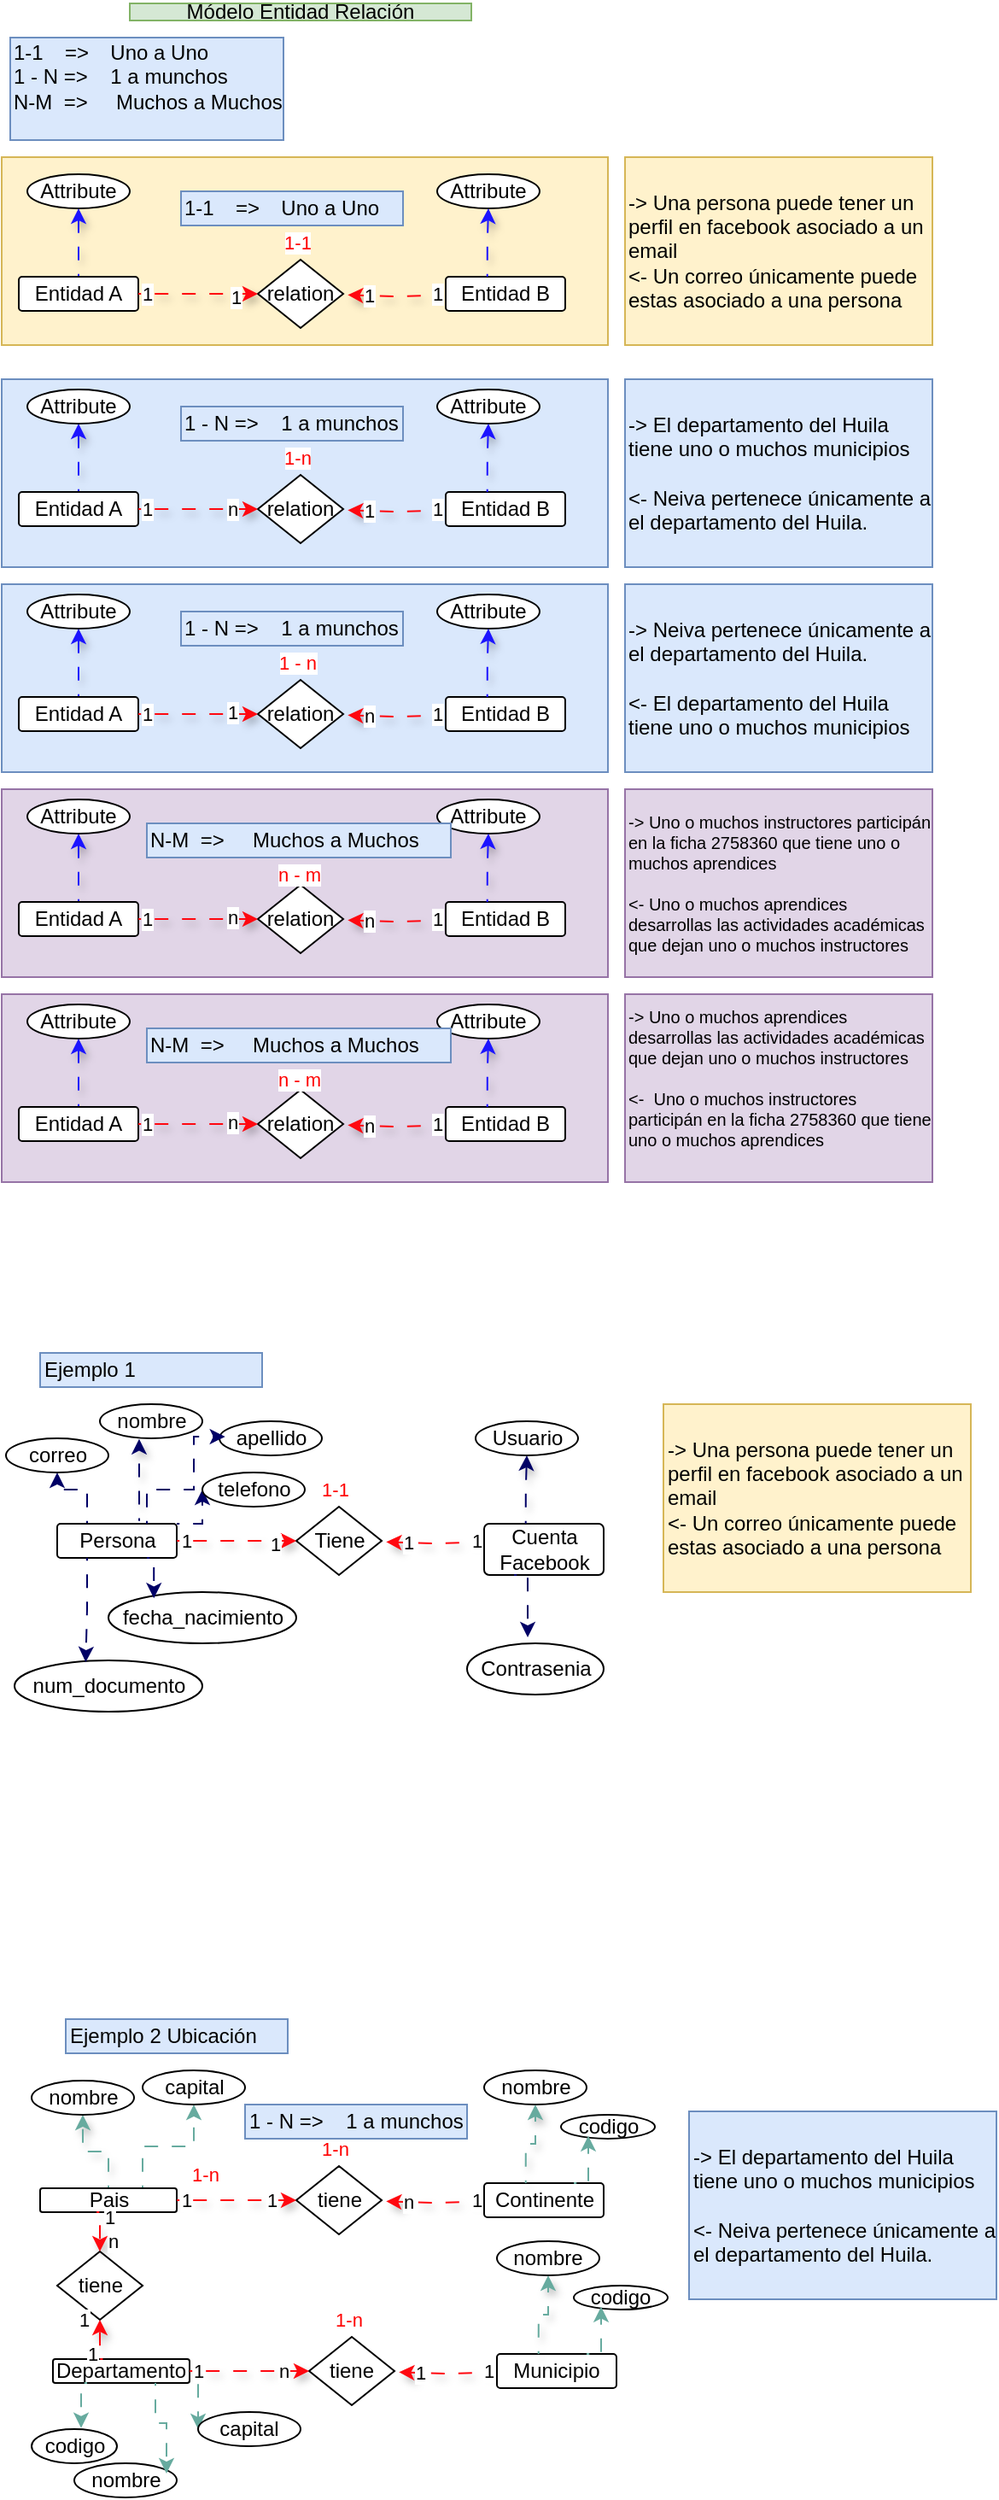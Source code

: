 <mxfile version="24.2.3" type="github">
  <diagram name="Página-1" id="54W2DPEnE201FIPC43RC">
    <mxGraphModel dx="2963" dy="1054" grid="1" gridSize="10" guides="1" tooltips="1" connect="1" arrows="1" fold="1" page="1" pageScale="1" pageWidth="827" pageHeight="1169" math="0" shadow="0">
      <root>
        <mxCell id="0" />
        <mxCell id="1" parent="0" />
        <mxCell id="DIrPs4wRb5AN5dEdOPLr-43" value="" style="rounded=0;whiteSpace=wrap;html=1;fillColor=#dae8fc;strokeColor=#6c8ebf;" vertex="1" parent="1">
          <mxGeometry x="15" y="230" width="355" height="110" as="geometry" />
        </mxCell>
        <mxCell id="DIrPs4wRb5AN5dEdOPLr-41" value="" style="rounded=0;whiteSpace=wrap;html=1;fillColor=#fff2cc;strokeColor=#d6b656;" vertex="1" parent="1">
          <mxGeometry x="15" y="100" width="355" height="110" as="geometry" />
        </mxCell>
        <mxCell id="DIrPs4wRb5AN5dEdOPLr-1" value="Módelo Entidad Relación" style="text;html=1;align=center;verticalAlign=middle;whiteSpace=wrap;rounded=0;fillColor=#d5e8d4;strokeColor=#82b366;" vertex="1" parent="1">
          <mxGeometry x="90" y="10" width="200" height="10" as="geometry" />
        </mxCell>
        <mxCell id="DIrPs4wRb5AN5dEdOPLr-7" style="edgeStyle=orthogonalEdgeStyle;rounded=0;orthogonalLoop=1;jettySize=auto;html=1;entryX=0.5;entryY=1;entryDx=0;entryDy=0;flowAnimation=1;shadow=1;strokeColor=#1C14FF;" edge="1" parent="1" source="DIrPs4wRb5AN5dEdOPLr-2" target="DIrPs4wRb5AN5dEdOPLr-3">
          <mxGeometry relative="1" as="geometry" />
        </mxCell>
        <mxCell id="DIrPs4wRb5AN5dEdOPLr-2" value="Entidad A" style="rounded=1;arcSize=10;whiteSpace=wrap;html=1;align=center;" vertex="1" parent="1">
          <mxGeometry x="25" y="170" width="70" height="20" as="geometry" />
        </mxCell>
        <mxCell id="DIrPs4wRb5AN5dEdOPLr-3" value="Attribute" style="ellipse;whiteSpace=wrap;html=1;align=center;" vertex="1" parent="1">
          <mxGeometry x="30" y="110" width="60" height="20" as="geometry" />
        </mxCell>
        <mxCell id="DIrPs4wRb5AN5dEdOPLr-4" value="relation" style="rhombus;whiteSpace=wrap;html=1;" vertex="1" parent="1">
          <mxGeometry x="165" y="160" width="50" height="40" as="geometry" />
        </mxCell>
        <mxCell id="DIrPs4wRb5AN5dEdOPLr-5" value="Entidad B" style="rounded=1;arcSize=10;whiteSpace=wrap;html=1;align=center;" vertex="1" parent="1">
          <mxGeometry x="275" y="170" width="70" height="20" as="geometry" />
        </mxCell>
        <mxCell id="DIrPs4wRb5AN5dEdOPLr-6" value="Attribute" style="ellipse;whiteSpace=wrap;html=1;align=center;" vertex="1" parent="1">
          <mxGeometry x="270" y="110" width="60" height="20" as="geometry" />
        </mxCell>
        <mxCell id="DIrPs4wRb5AN5dEdOPLr-9" style="edgeStyle=orthogonalEdgeStyle;rounded=0;orthogonalLoop=1;jettySize=auto;html=1;flowAnimation=1;shadow=1;strokeColor=#FF0810;exitX=1;exitY=0.5;exitDx=0;exitDy=0;entryX=0;entryY=0.5;entryDx=0;entryDy=0;" edge="1" parent="1" source="DIrPs4wRb5AN5dEdOPLr-2" target="DIrPs4wRb5AN5dEdOPLr-4">
          <mxGeometry relative="1" as="geometry">
            <mxPoint x="155" y="169.5" as="sourcePoint" />
            <mxPoint x="160" y="180" as="targetPoint" />
          </mxGeometry>
        </mxCell>
        <mxCell id="DIrPs4wRb5AN5dEdOPLr-10" value="1-1" style="edgeLabel;html=1;align=center;verticalAlign=middle;resizable=0;points=[];fontColor=#FF0000;" vertex="1" connectable="0" parent="DIrPs4wRb5AN5dEdOPLr-9">
          <mxGeometry x="-0.128" y="-1" relative="1" as="geometry">
            <mxPoint x="62" y="-31" as="offset" />
          </mxGeometry>
        </mxCell>
        <mxCell id="DIrPs4wRb5AN5dEdOPLr-11" value="1" style="edgeLabel;html=1;align=center;verticalAlign=middle;resizable=0;points=[];" vertex="1" connectable="0" parent="1">
          <mxGeometry x="100.003" y="180" as="geometry" />
        </mxCell>
        <mxCell id="DIrPs4wRb5AN5dEdOPLr-12" value="1" style="edgeLabel;html=1;align=center;verticalAlign=middle;resizable=0;points=[];" vertex="1" connectable="0" parent="1">
          <mxGeometry x="150.003" y="180" as="geometry">
            <mxPoint x="2" y="2" as="offset" />
          </mxGeometry>
        </mxCell>
        <mxCell id="DIrPs4wRb5AN5dEdOPLr-13" value="&lt;div&gt;1-1&lt;span style=&quot;white-space: pre;&quot;&gt;&#x9;&lt;/span&gt;&amp;nbsp;=&amp;gt;&lt;span style=&quot;white-space: pre;&quot;&gt;&#x9;&lt;/span&gt; Uno a Uno&lt;br&gt;&lt;/div&gt;1 - N =&amp;gt;&lt;span style=&quot;white-space: pre;&quot;&gt;&#x9;&lt;/span&gt; 1 a munchos&lt;div&gt;N-M&amp;nbsp; =&amp;gt;&amp;nbsp; &amp;nbsp; &amp;nbsp;Muchos a Muchos&lt;br&gt;&lt;div&gt;&lt;br&gt;&lt;/div&gt;&lt;/div&gt;" style="rounded=0;whiteSpace=wrap;html=1;align=left;fillColor=#dae8fc;strokeColor=#6c8ebf;" vertex="1" parent="1">
          <mxGeometry x="20" y="30" width="160" height="60" as="geometry" />
        </mxCell>
        <mxCell id="DIrPs4wRb5AN5dEdOPLr-19" style="edgeStyle=orthogonalEdgeStyle;rounded=0;orthogonalLoop=1;jettySize=auto;html=1;entryX=0.953;entryY=0.517;entryDx=0;entryDy=0;flowAnimation=1;shadow=1;strokeColor=#FF0810;entryPerimeter=0;" edge="1" parent="1">
          <mxGeometry relative="1" as="geometry">
            <mxPoint x="270" y="181" as="sourcePoint" />
            <mxPoint x="217.65" y="180.68" as="targetPoint" />
          </mxGeometry>
        </mxCell>
        <mxCell id="DIrPs4wRb5AN5dEdOPLr-20" value="1" style="edgeLabel;html=1;align=center;verticalAlign=middle;resizable=0;points=[];" vertex="1" connectable="0" parent="DIrPs4wRb5AN5dEdOPLr-19">
          <mxGeometry x="-0.128" y="-1" relative="1" as="geometry">
            <mxPoint x="-17" as="offset" />
          </mxGeometry>
        </mxCell>
        <mxCell id="DIrPs4wRb5AN5dEdOPLr-21" value="1" style="edgeLabel;html=1;align=center;verticalAlign=middle;resizable=0;points=[];" vertex="1" connectable="0" parent="1">
          <mxGeometry x="270.005" y="179.999" as="geometry" />
        </mxCell>
        <mxCell id="DIrPs4wRb5AN5dEdOPLr-23" style="edgeStyle=orthogonalEdgeStyle;rounded=0;orthogonalLoop=1;jettySize=auto;html=1;entryX=0.5;entryY=1;entryDx=0;entryDy=0;flowAnimation=1;shadow=1;strokeColor=#1C14FF;exitX=0.348;exitY=0;exitDx=0;exitDy=0;exitPerimeter=0;" edge="1" parent="1" source="DIrPs4wRb5AN5dEdOPLr-5" target="DIrPs4wRb5AN5dEdOPLr-6">
          <mxGeometry relative="1" as="geometry">
            <mxPoint x="299.75" y="180" as="sourcePoint" />
            <mxPoint x="299.75" y="140" as="targetPoint" />
          </mxGeometry>
        </mxCell>
        <mxCell id="DIrPs4wRb5AN5dEdOPLr-24" value="&lt;div&gt;1-1&lt;span style=&quot;white-space: pre;&quot;&gt;&#x9;&lt;/span&gt;&amp;nbsp;=&amp;gt;&lt;span style=&quot;white-space: pre;&quot;&gt;&#x9;&lt;/span&gt; Uno a Uno&lt;/div&gt;" style="rounded=0;whiteSpace=wrap;html=1;align=left;fillColor=#dae8fc;strokeColor=#6c8ebf;" vertex="1" parent="1">
          <mxGeometry x="120" y="120" width="130" height="20" as="geometry" />
        </mxCell>
        <mxCell id="DIrPs4wRb5AN5dEdOPLr-25" style="edgeStyle=orthogonalEdgeStyle;rounded=0;orthogonalLoop=1;jettySize=auto;html=1;entryX=0.5;entryY=1;entryDx=0;entryDy=0;flowAnimation=1;shadow=1;strokeColor=#1C14FF;" edge="1" parent="1" source="DIrPs4wRb5AN5dEdOPLr-26" target="DIrPs4wRb5AN5dEdOPLr-27">
          <mxGeometry relative="1" as="geometry" />
        </mxCell>
        <mxCell id="DIrPs4wRb5AN5dEdOPLr-26" value="Entidad A" style="rounded=1;arcSize=10;whiteSpace=wrap;html=1;align=center;" vertex="1" parent="1">
          <mxGeometry x="25" y="296" width="70" height="20" as="geometry" />
        </mxCell>
        <mxCell id="DIrPs4wRb5AN5dEdOPLr-27" value="Attribute" style="ellipse;whiteSpace=wrap;html=1;align=center;" vertex="1" parent="1">
          <mxGeometry x="30" y="236" width="60" height="20" as="geometry" />
        </mxCell>
        <mxCell id="DIrPs4wRb5AN5dEdOPLr-28" value="relation" style="rhombus;whiteSpace=wrap;html=1;" vertex="1" parent="1">
          <mxGeometry x="165" y="286" width="50" height="40" as="geometry" />
        </mxCell>
        <mxCell id="DIrPs4wRb5AN5dEdOPLr-29" value="Entidad B" style="rounded=1;arcSize=10;whiteSpace=wrap;html=1;align=center;" vertex="1" parent="1">
          <mxGeometry x="275" y="296" width="70" height="20" as="geometry" />
        </mxCell>
        <mxCell id="DIrPs4wRb5AN5dEdOPLr-30" value="Attribute" style="ellipse;whiteSpace=wrap;html=1;align=center;" vertex="1" parent="1">
          <mxGeometry x="270" y="236" width="60" height="20" as="geometry" />
        </mxCell>
        <mxCell id="DIrPs4wRb5AN5dEdOPLr-31" style="edgeStyle=orthogonalEdgeStyle;rounded=0;orthogonalLoop=1;jettySize=auto;html=1;flowAnimation=1;shadow=1;strokeColor=#FF0810;exitX=1;exitY=0.5;exitDx=0;exitDy=0;entryX=0;entryY=0.5;entryDx=0;entryDy=0;" edge="1" parent="1" source="DIrPs4wRb5AN5dEdOPLr-26" target="DIrPs4wRb5AN5dEdOPLr-28">
          <mxGeometry relative="1" as="geometry">
            <mxPoint x="155" y="295.5" as="sourcePoint" />
            <mxPoint x="160" y="306" as="targetPoint" />
          </mxGeometry>
        </mxCell>
        <mxCell id="DIrPs4wRb5AN5dEdOPLr-32" value="1-n" style="edgeLabel;html=1;align=center;verticalAlign=middle;resizable=0;points=[];fontColor=#FF0000;" vertex="1" connectable="0" parent="DIrPs4wRb5AN5dEdOPLr-31">
          <mxGeometry x="-0.128" y="-1" relative="1" as="geometry">
            <mxPoint x="62" y="-31" as="offset" />
          </mxGeometry>
        </mxCell>
        <mxCell id="DIrPs4wRb5AN5dEdOPLr-33" value="1" style="edgeLabel;html=1;align=center;verticalAlign=middle;resizable=0;points=[];" vertex="1" connectable="0" parent="1">
          <mxGeometry x="100.003" y="306" as="geometry" />
        </mxCell>
        <mxCell id="DIrPs4wRb5AN5dEdOPLr-34" value="n" style="edgeLabel;html=1;align=center;verticalAlign=middle;resizable=0;points=[];" vertex="1" connectable="0" parent="1">
          <mxGeometry x="150.003" y="306" as="geometry" />
        </mxCell>
        <mxCell id="DIrPs4wRb5AN5dEdOPLr-35" style="edgeStyle=orthogonalEdgeStyle;rounded=0;orthogonalLoop=1;jettySize=auto;html=1;entryX=0.953;entryY=0.517;entryDx=0;entryDy=0;flowAnimation=1;shadow=1;strokeColor=#FF0810;entryPerimeter=0;" edge="1" parent="1">
          <mxGeometry relative="1" as="geometry">
            <mxPoint x="270" y="307" as="sourcePoint" />
            <mxPoint x="217.65" y="306.68" as="targetPoint" />
          </mxGeometry>
        </mxCell>
        <mxCell id="DIrPs4wRb5AN5dEdOPLr-36" value="1" style="edgeLabel;html=1;align=center;verticalAlign=middle;resizable=0;points=[];" vertex="1" connectable="0" parent="DIrPs4wRb5AN5dEdOPLr-35">
          <mxGeometry x="-0.128" y="-1" relative="1" as="geometry">
            <mxPoint x="-17" as="offset" />
          </mxGeometry>
        </mxCell>
        <mxCell id="DIrPs4wRb5AN5dEdOPLr-37" value="1" style="edgeLabel;html=1;align=center;verticalAlign=middle;resizable=0;points=[];" vertex="1" connectable="0" parent="1">
          <mxGeometry x="270.005" y="305.999" as="geometry" />
        </mxCell>
        <mxCell id="DIrPs4wRb5AN5dEdOPLr-38" style="edgeStyle=orthogonalEdgeStyle;rounded=0;orthogonalLoop=1;jettySize=auto;html=1;entryX=0.5;entryY=1;entryDx=0;entryDy=0;flowAnimation=1;shadow=1;strokeColor=#1C14FF;exitX=0.348;exitY=0;exitDx=0;exitDy=0;exitPerimeter=0;" edge="1" parent="1" source="DIrPs4wRb5AN5dEdOPLr-29" target="DIrPs4wRb5AN5dEdOPLr-30">
          <mxGeometry relative="1" as="geometry">
            <mxPoint x="299.75" y="306" as="sourcePoint" />
            <mxPoint x="299.75" y="266" as="targetPoint" />
          </mxGeometry>
        </mxCell>
        <mxCell id="DIrPs4wRb5AN5dEdOPLr-39" value="1 - N =&amp;gt;&lt;span style=&quot;white-space: pre;&quot;&gt;&#x9;&lt;/span&gt;&amp;nbsp;1 a munchos" style="rounded=0;whiteSpace=wrap;html=1;align=left;fillColor=#dae8fc;strokeColor=#6c8ebf;" vertex="1" parent="1">
          <mxGeometry x="120" y="246" width="130" height="20" as="geometry" />
        </mxCell>
        <mxCell id="DIrPs4wRb5AN5dEdOPLr-42" value="-&amp;gt; Una persona puede tener un perfil en facebook asociado a un email&lt;div&gt;&amp;lt;- Un correo únicamente puede estas asociado a una persona&lt;/div&gt;" style="rounded=0;whiteSpace=wrap;html=1;align=left;fillColor=#fff2cc;strokeColor=#d6b656;" vertex="1" parent="1">
          <mxGeometry x="380" y="100" width="180" height="110" as="geometry" />
        </mxCell>
        <mxCell id="DIrPs4wRb5AN5dEdOPLr-44" value="-&amp;gt; El departamento del Huila tiene uno o muchos municipios&lt;div&gt;&lt;br&gt;&lt;div&gt;&amp;lt;- Neiva pertenece únicamente a el departamento del Huila.&lt;/div&gt;&lt;/div&gt;" style="rounded=0;whiteSpace=wrap;html=1;align=left;fillColor=#dae8fc;strokeColor=#6c8ebf;" vertex="1" parent="1">
          <mxGeometry x="380" y="230" width="180" height="110" as="geometry" />
        </mxCell>
        <mxCell id="DIrPs4wRb5AN5dEdOPLr-45" value="" style="rounded=0;whiteSpace=wrap;html=1;fillColor=#dae8fc;strokeColor=#6c8ebf;" vertex="1" parent="1">
          <mxGeometry x="15" y="350" width="355" height="110" as="geometry" />
        </mxCell>
        <mxCell id="DIrPs4wRb5AN5dEdOPLr-46" style="edgeStyle=orthogonalEdgeStyle;rounded=0;orthogonalLoop=1;jettySize=auto;html=1;entryX=0.5;entryY=1;entryDx=0;entryDy=0;flowAnimation=1;shadow=1;strokeColor=#1C14FF;" edge="1" parent="1" source="DIrPs4wRb5AN5dEdOPLr-47" target="DIrPs4wRb5AN5dEdOPLr-48">
          <mxGeometry relative="1" as="geometry" />
        </mxCell>
        <mxCell id="DIrPs4wRb5AN5dEdOPLr-47" value="Entidad A" style="rounded=1;arcSize=10;whiteSpace=wrap;html=1;align=center;" vertex="1" parent="1">
          <mxGeometry x="25" y="416" width="70" height="20" as="geometry" />
        </mxCell>
        <mxCell id="DIrPs4wRb5AN5dEdOPLr-48" value="Attribute" style="ellipse;whiteSpace=wrap;html=1;align=center;" vertex="1" parent="1">
          <mxGeometry x="30" y="356" width="60" height="20" as="geometry" />
        </mxCell>
        <mxCell id="DIrPs4wRb5AN5dEdOPLr-49" value="relation" style="rhombus;whiteSpace=wrap;html=1;" vertex="1" parent="1">
          <mxGeometry x="165" y="406" width="50" height="40" as="geometry" />
        </mxCell>
        <mxCell id="DIrPs4wRb5AN5dEdOPLr-50" value="Entidad B" style="rounded=1;arcSize=10;whiteSpace=wrap;html=1;align=center;" vertex="1" parent="1">
          <mxGeometry x="275" y="416" width="70" height="20" as="geometry" />
        </mxCell>
        <mxCell id="DIrPs4wRb5AN5dEdOPLr-51" value="Attribute" style="ellipse;whiteSpace=wrap;html=1;align=center;" vertex="1" parent="1">
          <mxGeometry x="270" y="356" width="60" height="20" as="geometry" />
        </mxCell>
        <mxCell id="DIrPs4wRb5AN5dEdOPLr-52" style="edgeStyle=orthogonalEdgeStyle;rounded=0;orthogonalLoop=1;jettySize=auto;html=1;flowAnimation=1;shadow=1;strokeColor=#FF0810;exitX=1;exitY=0.5;exitDx=0;exitDy=0;entryX=0;entryY=0.5;entryDx=0;entryDy=0;" edge="1" parent="1" source="DIrPs4wRb5AN5dEdOPLr-47" target="DIrPs4wRb5AN5dEdOPLr-49">
          <mxGeometry relative="1" as="geometry">
            <mxPoint x="155" y="415.5" as="sourcePoint" />
            <mxPoint x="160" y="426" as="targetPoint" />
          </mxGeometry>
        </mxCell>
        <mxCell id="DIrPs4wRb5AN5dEdOPLr-53" value="1 - n" style="edgeLabel;html=1;align=center;verticalAlign=middle;resizable=0;points=[];fontColor=#FF0000;" vertex="1" connectable="0" parent="DIrPs4wRb5AN5dEdOPLr-52">
          <mxGeometry x="-0.128" y="-1" relative="1" as="geometry">
            <mxPoint x="62" y="-31" as="offset" />
          </mxGeometry>
        </mxCell>
        <mxCell id="DIrPs4wRb5AN5dEdOPLr-54" value="1" style="edgeLabel;html=1;align=center;verticalAlign=middle;resizable=0;points=[];" vertex="1" connectable="0" parent="1">
          <mxGeometry x="100.003" y="426" as="geometry" />
        </mxCell>
        <mxCell id="DIrPs4wRb5AN5dEdOPLr-55" value="1" style="edgeLabel;html=1;align=center;verticalAlign=middle;resizable=0;points=[];" vertex="1" connectable="0" parent="1">
          <mxGeometry x="150.003" y="426" as="geometry">
            <mxPoint y="-1" as="offset" />
          </mxGeometry>
        </mxCell>
        <mxCell id="DIrPs4wRb5AN5dEdOPLr-56" style="edgeStyle=orthogonalEdgeStyle;rounded=0;orthogonalLoop=1;jettySize=auto;html=1;entryX=0.953;entryY=0.517;entryDx=0;entryDy=0;flowAnimation=1;shadow=1;strokeColor=#FF0810;entryPerimeter=0;" edge="1" parent="1">
          <mxGeometry relative="1" as="geometry">
            <mxPoint x="270" y="427" as="sourcePoint" />
            <mxPoint x="217.65" y="426.68" as="targetPoint" />
          </mxGeometry>
        </mxCell>
        <mxCell id="DIrPs4wRb5AN5dEdOPLr-57" value="n" style="edgeLabel;html=1;align=center;verticalAlign=middle;resizable=0;points=[];" vertex="1" connectable="0" parent="DIrPs4wRb5AN5dEdOPLr-56">
          <mxGeometry x="-0.128" y="-1" relative="1" as="geometry">
            <mxPoint x="-17" as="offset" />
          </mxGeometry>
        </mxCell>
        <mxCell id="DIrPs4wRb5AN5dEdOPLr-58" value="1" style="edgeLabel;html=1;align=center;verticalAlign=middle;resizable=0;points=[];" vertex="1" connectable="0" parent="1">
          <mxGeometry x="270.005" y="425.999" as="geometry" />
        </mxCell>
        <mxCell id="DIrPs4wRb5AN5dEdOPLr-59" style="edgeStyle=orthogonalEdgeStyle;rounded=0;orthogonalLoop=1;jettySize=auto;html=1;entryX=0.5;entryY=1;entryDx=0;entryDy=0;flowAnimation=1;shadow=1;strokeColor=#1C14FF;exitX=0.348;exitY=0;exitDx=0;exitDy=0;exitPerimeter=0;" edge="1" parent="1" source="DIrPs4wRb5AN5dEdOPLr-50" target="DIrPs4wRb5AN5dEdOPLr-51">
          <mxGeometry relative="1" as="geometry">
            <mxPoint x="299.75" y="426" as="sourcePoint" />
            <mxPoint x="299.75" y="386" as="targetPoint" />
          </mxGeometry>
        </mxCell>
        <mxCell id="DIrPs4wRb5AN5dEdOPLr-60" value="1 - N =&amp;gt;&lt;span style=&quot;white-space: pre;&quot;&gt;&#x9;&lt;/span&gt;&amp;nbsp;1 a munchos" style="rounded=0;whiteSpace=wrap;html=1;align=left;fillColor=#dae8fc;strokeColor=#6c8ebf;" vertex="1" parent="1">
          <mxGeometry x="120" y="366" width="130" height="20" as="geometry" />
        </mxCell>
        <mxCell id="DIrPs4wRb5AN5dEdOPLr-61" value="-&amp;gt; Neiva pertenece únicamente a el departamento del Huila.&lt;div&gt;&lt;br&gt;&lt;div&gt;&amp;lt;-&amp;nbsp;&lt;span style=&quot;background-color: initial;&quot;&gt;El departamento del Huila tiene uno o muchos municipios&lt;/span&gt;&lt;/div&gt;&lt;/div&gt;" style="rounded=0;whiteSpace=wrap;html=1;align=left;fillColor=#dae8fc;strokeColor=#6c8ebf;" vertex="1" parent="1">
          <mxGeometry x="380" y="350" width="180" height="110" as="geometry" />
        </mxCell>
        <mxCell id="DIrPs4wRb5AN5dEdOPLr-78" value="" style="rounded=0;whiteSpace=wrap;html=1;fillColor=#e1d5e7;strokeColor=#9673a6;" vertex="1" parent="1">
          <mxGeometry x="15" y="470" width="355" height="110" as="geometry" />
        </mxCell>
        <mxCell id="DIrPs4wRb5AN5dEdOPLr-79" style="edgeStyle=orthogonalEdgeStyle;rounded=0;orthogonalLoop=1;jettySize=auto;html=1;entryX=0.5;entryY=1;entryDx=0;entryDy=0;flowAnimation=1;shadow=1;strokeColor=#1C14FF;" edge="1" parent="1" source="DIrPs4wRb5AN5dEdOPLr-80" target="DIrPs4wRb5AN5dEdOPLr-81">
          <mxGeometry relative="1" as="geometry" />
        </mxCell>
        <mxCell id="DIrPs4wRb5AN5dEdOPLr-80" value="Entidad A" style="rounded=1;arcSize=10;whiteSpace=wrap;html=1;align=center;" vertex="1" parent="1">
          <mxGeometry x="25" y="536" width="70" height="20" as="geometry" />
        </mxCell>
        <mxCell id="DIrPs4wRb5AN5dEdOPLr-81" value="Attribute" style="ellipse;whiteSpace=wrap;html=1;align=center;" vertex="1" parent="1">
          <mxGeometry x="30" y="476" width="60" height="20" as="geometry" />
        </mxCell>
        <mxCell id="DIrPs4wRb5AN5dEdOPLr-82" value="relation" style="rhombus;whiteSpace=wrap;html=1;" vertex="1" parent="1">
          <mxGeometry x="165" y="526" width="50" height="40" as="geometry" />
        </mxCell>
        <mxCell id="DIrPs4wRb5AN5dEdOPLr-83" value="Entidad B" style="rounded=1;arcSize=10;whiteSpace=wrap;html=1;align=center;" vertex="1" parent="1">
          <mxGeometry x="275" y="536" width="70" height="20" as="geometry" />
        </mxCell>
        <mxCell id="DIrPs4wRb5AN5dEdOPLr-84" value="Attribute" style="ellipse;whiteSpace=wrap;html=1;align=center;" vertex="1" parent="1">
          <mxGeometry x="270" y="476" width="60" height="20" as="geometry" />
        </mxCell>
        <mxCell id="DIrPs4wRb5AN5dEdOPLr-85" style="edgeStyle=orthogonalEdgeStyle;rounded=0;orthogonalLoop=1;jettySize=auto;html=1;flowAnimation=1;shadow=1;strokeColor=#FF0810;exitX=1;exitY=0.5;exitDx=0;exitDy=0;entryX=0;entryY=0.5;entryDx=0;entryDy=0;" edge="1" parent="1" source="DIrPs4wRb5AN5dEdOPLr-80" target="DIrPs4wRb5AN5dEdOPLr-82">
          <mxGeometry relative="1" as="geometry">
            <mxPoint x="155" y="535.5" as="sourcePoint" />
            <mxPoint x="160" y="546" as="targetPoint" />
          </mxGeometry>
        </mxCell>
        <mxCell id="DIrPs4wRb5AN5dEdOPLr-86" value="n - m" style="edgeLabel;html=1;align=center;verticalAlign=middle;resizable=0;points=[];fontColor=#FF0000;" vertex="1" connectable="0" parent="DIrPs4wRb5AN5dEdOPLr-85">
          <mxGeometry x="-0.128" y="-1" relative="1" as="geometry">
            <mxPoint x="63" y="-27" as="offset" />
          </mxGeometry>
        </mxCell>
        <mxCell id="DIrPs4wRb5AN5dEdOPLr-87" value="1" style="edgeLabel;html=1;align=center;verticalAlign=middle;resizable=0;points=[];" vertex="1" connectable="0" parent="1">
          <mxGeometry x="100.003" y="546" as="geometry" />
        </mxCell>
        <mxCell id="DIrPs4wRb5AN5dEdOPLr-88" value="n" style="edgeLabel;html=1;align=center;verticalAlign=middle;resizable=0;points=[];" vertex="1" connectable="0" parent="1">
          <mxGeometry x="150.003" y="546" as="geometry">
            <mxPoint y="-1" as="offset" />
          </mxGeometry>
        </mxCell>
        <mxCell id="DIrPs4wRb5AN5dEdOPLr-89" style="edgeStyle=orthogonalEdgeStyle;rounded=0;orthogonalLoop=1;jettySize=auto;html=1;entryX=0.953;entryY=0.517;entryDx=0;entryDy=0;flowAnimation=1;shadow=1;strokeColor=#FF0810;entryPerimeter=0;" edge="1" parent="1">
          <mxGeometry relative="1" as="geometry">
            <mxPoint x="270" y="547" as="sourcePoint" />
            <mxPoint x="217.65" y="546.68" as="targetPoint" />
          </mxGeometry>
        </mxCell>
        <mxCell id="DIrPs4wRb5AN5dEdOPLr-90" value="n" style="edgeLabel;html=1;align=center;verticalAlign=middle;resizable=0;points=[];" vertex="1" connectable="0" parent="DIrPs4wRb5AN5dEdOPLr-89">
          <mxGeometry x="-0.128" y="-1" relative="1" as="geometry">
            <mxPoint x="-17" as="offset" />
          </mxGeometry>
        </mxCell>
        <mxCell id="DIrPs4wRb5AN5dEdOPLr-91" value="1" style="edgeLabel;html=1;align=center;verticalAlign=middle;resizable=0;points=[];" vertex="1" connectable="0" parent="1">
          <mxGeometry x="270.005" y="545.999" as="geometry" />
        </mxCell>
        <mxCell id="DIrPs4wRb5AN5dEdOPLr-92" style="edgeStyle=orthogonalEdgeStyle;rounded=0;orthogonalLoop=1;jettySize=auto;html=1;entryX=0.5;entryY=1;entryDx=0;entryDy=0;flowAnimation=1;shadow=1;strokeColor=#1C14FF;exitX=0.348;exitY=0;exitDx=0;exitDy=0;exitPerimeter=0;" edge="1" parent="1" source="DIrPs4wRb5AN5dEdOPLr-83" target="DIrPs4wRb5AN5dEdOPLr-84">
          <mxGeometry relative="1" as="geometry">
            <mxPoint x="299.75" y="546" as="sourcePoint" />
            <mxPoint x="299.75" y="506" as="targetPoint" />
          </mxGeometry>
        </mxCell>
        <mxCell id="DIrPs4wRb5AN5dEdOPLr-93" value="N-M&amp;nbsp; =&amp;gt;&amp;nbsp; &amp;nbsp; &amp;nbsp;Muchos a Muchos" style="rounded=0;whiteSpace=wrap;html=1;align=left;fillColor=#dae8fc;strokeColor=#6c8ebf;" vertex="1" parent="1">
          <mxGeometry x="100" y="490" width="178" height="20" as="geometry" />
        </mxCell>
        <mxCell id="DIrPs4wRb5AN5dEdOPLr-94" value="-&amp;gt; Uno o muchos instructores participán en la ficha&amp;nbsp;2758360 que tiene uno o muchos aprendices&lt;div style=&quot;font-size: 10px;&quot;&gt;&lt;br style=&quot;font-size: 10px;&quot;&gt;&lt;div style=&quot;font-size: 10px;&quot;&gt;&amp;lt;- Uno o muchos aprendices desarrollas las actividades académicas que dejan uno o muchos instructores&lt;/div&gt;&lt;/div&gt;" style="rounded=0;whiteSpace=wrap;html=1;align=left;fillColor=#e1d5e7;strokeColor=#9673a6;strokeWidth=1;fontSize=10;" vertex="1" parent="1">
          <mxGeometry x="380" y="470" width="180" height="110" as="geometry" />
        </mxCell>
        <mxCell id="DIrPs4wRb5AN5dEdOPLr-95" value="" style="rounded=0;whiteSpace=wrap;html=1;fillColor=#e1d5e7;strokeColor=#9673a6;" vertex="1" parent="1">
          <mxGeometry x="15" y="590" width="355" height="110" as="geometry" />
        </mxCell>
        <mxCell id="DIrPs4wRb5AN5dEdOPLr-96" style="edgeStyle=orthogonalEdgeStyle;rounded=0;orthogonalLoop=1;jettySize=auto;html=1;entryX=0.5;entryY=1;entryDx=0;entryDy=0;flowAnimation=1;shadow=1;strokeColor=#1C14FF;" edge="1" parent="1" source="DIrPs4wRb5AN5dEdOPLr-97" target="DIrPs4wRb5AN5dEdOPLr-98">
          <mxGeometry relative="1" as="geometry" />
        </mxCell>
        <mxCell id="DIrPs4wRb5AN5dEdOPLr-97" value="Entidad A" style="rounded=1;arcSize=10;whiteSpace=wrap;html=1;align=center;" vertex="1" parent="1">
          <mxGeometry x="25" y="656" width="70" height="20" as="geometry" />
        </mxCell>
        <mxCell id="DIrPs4wRb5AN5dEdOPLr-98" value="Attribute" style="ellipse;whiteSpace=wrap;html=1;align=center;" vertex="1" parent="1">
          <mxGeometry x="30" y="596" width="60" height="20" as="geometry" />
        </mxCell>
        <mxCell id="DIrPs4wRb5AN5dEdOPLr-99" value="relation" style="rhombus;whiteSpace=wrap;html=1;" vertex="1" parent="1">
          <mxGeometry x="165" y="646" width="50" height="40" as="geometry" />
        </mxCell>
        <mxCell id="DIrPs4wRb5AN5dEdOPLr-100" value="Entidad B" style="rounded=1;arcSize=10;whiteSpace=wrap;html=1;align=center;" vertex="1" parent="1">
          <mxGeometry x="275" y="656" width="70" height="20" as="geometry" />
        </mxCell>
        <mxCell id="DIrPs4wRb5AN5dEdOPLr-101" value="Attribute" style="ellipse;whiteSpace=wrap;html=1;align=center;" vertex="1" parent="1">
          <mxGeometry x="270" y="596" width="60" height="20" as="geometry" />
        </mxCell>
        <mxCell id="DIrPs4wRb5AN5dEdOPLr-102" style="edgeStyle=orthogonalEdgeStyle;rounded=0;orthogonalLoop=1;jettySize=auto;html=1;flowAnimation=1;shadow=1;strokeColor=#FF0810;exitX=1;exitY=0.5;exitDx=0;exitDy=0;entryX=0;entryY=0.5;entryDx=0;entryDy=0;" edge="1" parent="1" source="DIrPs4wRb5AN5dEdOPLr-97" target="DIrPs4wRb5AN5dEdOPLr-99">
          <mxGeometry relative="1" as="geometry">
            <mxPoint x="155" y="655.5" as="sourcePoint" />
            <mxPoint x="160" y="666" as="targetPoint" />
          </mxGeometry>
        </mxCell>
        <mxCell id="DIrPs4wRb5AN5dEdOPLr-103" value="n - m" style="edgeLabel;html=1;align=center;verticalAlign=middle;resizable=0;points=[];fontColor=#FF0000;" vertex="1" connectable="0" parent="DIrPs4wRb5AN5dEdOPLr-102">
          <mxGeometry x="-0.128" y="-1" relative="1" as="geometry">
            <mxPoint x="63" y="-27" as="offset" />
          </mxGeometry>
        </mxCell>
        <mxCell id="DIrPs4wRb5AN5dEdOPLr-104" value="1" style="edgeLabel;html=1;align=center;verticalAlign=middle;resizable=0;points=[];" vertex="1" connectable="0" parent="1">
          <mxGeometry x="100.003" y="666" as="geometry" />
        </mxCell>
        <mxCell id="DIrPs4wRb5AN5dEdOPLr-105" value="n" style="edgeLabel;html=1;align=center;verticalAlign=middle;resizable=0;points=[];" vertex="1" connectable="0" parent="1">
          <mxGeometry x="150.003" y="666" as="geometry">
            <mxPoint y="-1" as="offset" />
          </mxGeometry>
        </mxCell>
        <mxCell id="DIrPs4wRb5AN5dEdOPLr-106" style="edgeStyle=orthogonalEdgeStyle;rounded=0;orthogonalLoop=1;jettySize=auto;html=1;entryX=0.953;entryY=0.517;entryDx=0;entryDy=0;flowAnimation=1;shadow=1;strokeColor=#FF0810;entryPerimeter=0;" edge="1" parent="1">
          <mxGeometry relative="1" as="geometry">
            <mxPoint x="270" y="667" as="sourcePoint" />
            <mxPoint x="217.65" y="666.68" as="targetPoint" />
          </mxGeometry>
        </mxCell>
        <mxCell id="DIrPs4wRb5AN5dEdOPLr-107" value="n" style="edgeLabel;html=1;align=center;verticalAlign=middle;resizable=0;points=[];" vertex="1" connectable="0" parent="DIrPs4wRb5AN5dEdOPLr-106">
          <mxGeometry x="-0.128" y="-1" relative="1" as="geometry">
            <mxPoint x="-17" as="offset" />
          </mxGeometry>
        </mxCell>
        <mxCell id="DIrPs4wRb5AN5dEdOPLr-108" value="1" style="edgeLabel;html=1;align=center;verticalAlign=middle;resizable=0;points=[];" vertex="1" connectable="0" parent="1">
          <mxGeometry x="270.005" y="665.999" as="geometry" />
        </mxCell>
        <mxCell id="DIrPs4wRb5AN5dEdOPLr-109" style="edgeStyle=orthogonalEdgeStyle;rounded=0;orthogonalLoop=1;jettySize=auto;html=1;entryX=0.5;entryY=1;entryDx=0;entryDy=0;flowAnimation=1;shadow=1;strokeColor=#1C14FF;exitX=0.348;exitY=0;exitDx=0;exitDy=0;exitPerimeter=0;" edge="1" parent="1" source="DIrPs4wRb5AN5dEdOPLr-100" target="DIrPs4wRb5AN5dEdOPLr-101">
          <mxGeometry relative="1" as="geometry">
            <mxPoint x="299.75" y="666" as="sourcePoint" />
            <mxPoint x="299.75" y="626" as="targetPoint" />
          </mxGeometry>
        </mxCell>
        <mxCell id="DIrPs4wRb5AN5dEdOPLr-110" value="N-M&amp;nbsp; =&amp;gt;&amp;nbsp; &amp;nbsp; &amp;nbsp;Muchos a Muchos" style="rounded=0;whiteSpace=wrap;html=1;align=left;fillColor=#dae8fc;strokeColor=#6c8ebf;" vertex="1" parent="1">
          <mxGeometry x="100" y="610" width="178" height="20" as="geometry" />
        </mxCell>
        <mxCell id="DIrPs4wRb5AN5dEdOPLr-111" value="-&amp;gt; Uno o muchos aprendices desarrollas las actividades académicas que dejan uno o muchos instructores&lt;div&gt;&lt;br&gt;&lt;div style=&quot;font-size: 10px;&quot;&gt;&lt;div style=&quot;font-size: 10px;&quot;&gt;&amp;lt;-&amp;nbsp;&amp;nbsp;&lt;span style=&quot;background-color: initial;&quot;&gt;Uno o muchos instructores participán en la ficha&amp;nbsp;2758360 que tiene uno o muchos aprendices&lt;/span&gt;&lt;/div&gt;&lt;div&gt;&lt;span style=&quot;background-color: initial;&quot;&gt;&lt;br&gt;&lt;/span&gt;&lt;/div&gt;&lt;/div&gt;&lt;/div&gt;" style="rounded=0;whiteSpace=wrap;html=1;align=left;fillColor=#e1d5e7;strokeColor=#9673a6;strokeWidth=1;fontSize=10;" vertex="1" parent="1">
          <mxGeometry x="380" y="590" width="180" height="110" as="geometry" />
        </mxCell>
        <mxCell id="DIrPs4wRb5AN5dEdOPLr-138" value="" style="edgeStyle=orthogonalEdgeStyle;rounded=0;orthogonalLoop=1;jettySize=auto;exitX=1;exitY=0;exitDx=0;exitDy=0;entryX=0;entryY=0.5;entryDx=0;entryDy=0;html=1;flowAnimation=1;strokeColor=#000066;" edge="1" parent="1" source="DIrPs4wRb5AN5dEdOPLr-114" target="DIrPs4wRb5AN5dEdOPLr-133">
          <mxGeometry relative="1" as="geometry" />
        </mxCell>
        <mxCell id="DIrPs4wRb5AN5dEdOPLr-140" value="" style="edgeStyle=orthogonalEdgeStyle;rounded=0;orthogonalLoop=1;jettySize=auto;exitX=0.25;exitY=0;exitDx=0;exitDy=0;html=1;flowAnimation=1;strokeColor=#000066;" edge="1" parent="1" source="DIrPs4wRb5AN5dEdOPLr-114" target="DIrPs4wRb5AN5dEdOPLr-132">
          <mxGeometry relative="1" as="geometry" />
        </mxCell>
        <mxCell id="DIrPs4wRb5AN5dEdOPLr-114" value="Persona" style="rounded=1;arcSize=10;whiteSpace=wrap;html=1;align=center;" vertex="1" parent="1">
          <mxGeometry x="47.5" y="900" width="70" height="20" as="geometry" />
        </mxCell>
        <mxCell id="DIrPs4wRb5AN5dEdOPLr-115" value="nombre" style="ellipse;whiteSpace=wrap;html=1;align=center;" vertex="1" parent="1">
          <mxGeometry x="72.5" y="830" width="60" height="20" as="geometry" />
        </mxCell>
        <mxCell id="DIrPs4wRb5AN5dEdOPLr-116" value="Tiene" style="rhombus;whiteSpace=wrap;html=1;" vertex="1" parent="1">
          <mxGeometry x="187.5" y="890" width="50" height="40" as="geometry" />
        </mxCell>
        <mxCell id="DIrPs4wRb5AN5dEdOPLr-117" value="Cuenta Facebook" style="rounded=1;arcSize=10;whiteSpace=wrap;html=1;align=center;" vertex="1" parent="1">
          <mxGeometry x="297.5" y="900" width="70" height="30" as="geometry" />
        </mxCell>
        <mxCell id="DIrPs4wRb5AN5dEdOPLr-118" value="Usuario" style="ellipse;whiteSpace=wrap;html=1;align=center;" vertex="1" parent="1">
          <mxGeometry x="292.5" y="840" width="60" height="20" as="geometry" />
        </mxCell>
        <mxCell id="DIrPs4wRb5AN5dEdOPLr-119" style="edgeStyle=orthogonalEdgeStyle;rounded=0;orthogonalLoop=1;jettySize=auto;html=1;flowAnimation=1;shadow=1;strokeColor=#FF0810;exitX=1;exitY=0.5;exitDx=0;exitDy=0;entryX=0;entryY=0.5;entryDx=0;entryDy=0;" edge="1" parent="1" source="DIrPs4wRb5AN5dEdOPLr-114" target="DIrPs4wRb5AN5dEdOPLr-116">
          <mxGeometry relative="1" as="geometry">
            <mxPoint x="177.5" y="899.5" as="sourcePoint" />
            <mxPoint x="182.5" y="910" as="targetPoint" />
          </mxGeometry>
        </mxCell>
        <mxCell id="DIrPs4wRb5AN5dEdOPLr-120" value="1-1" style="edgeLabel;html=1;align=center;verticalAlign=middle;resizable=0;points=[];fontColor=#FF0000;" vertex="1" connectable="0" parent="DIrPs4wRb5AN5dEdOPLr-119">
          <mxGeometry x="-0.128" y="-1" relative="1" as="geometry">
            <mxPoint x="62" y="-31" as="offset" />
          </mxGeometry>
        </mxCell>
        <mxCell id="DIrPs4wRb5AN5dEdOPLr-121" value="1" style="edgeLabel;html=1;align=center;verticalAlign=middle;resizable=0;points=[];" vertex="1" connectable="0" parent="1">
          <mxGeometry x="122.503" y="910" as="geometry" />
        </mxCell>
        <mxCell id="DIrPs4wRb5AN5dEdOPLr-122" value="1" style="edgeLabel;html=1;align=center;verticalAlign=middle;resizable=0;points=[];" vertex="1" connectable="0" parent="1">
          <mxGeometry x="172.503" y="910" as="geometry">
            <mxPoint x="2" y="2" as="offset" />
          </mxGeometry>
        </mxCell>
        <mxCell id="DIrPs4wRb5AN5dEdOPLr-123" style="edgeStyle=orthogonalEdgeStyle;rounded=0;orthogonalLoop=1;jettySize=auto;html=1;entryX=0.953;entryY=0.517;entryDx=0;entryDy=0;flowAnimation=1;shadow=1;strokeColor=#FF0810;entryPerimeter=0;" edge="1" parent="1">
          <mxGeometry relative="1" as="geometry">
            <mxPoint x="292.5" y="911" as="sourcePoint" />
            <mxPoint x="240.15" y="910.68" as="targetPoint" />
          </mxGeometry>
        </mxCell>
        <mxCell id="DIrPs4wRb5AN5dEdOPLr-124" value="1" style="edgeLabel;html=1;align=center;verticalAlign=middle;resizable=0;points=[];" vertex="1" connectable="0" parent="DIrPs4wRb5AN5dEdOPLr-123">
          <mxGeometry x="-0.128" y="-1" relative="1" as="geometry">
            <mxPoint x="-17" as="offset" />
          </mxGeometry>
        </mxCell>
        <mxCell id="DIrPs4wRb5AN5dEdOPLr-125" value="1" style="edgeLabel;html=1;align=center;verticalAlign=middle;resizable=0;points=[];" vertex="1" connectable="0" parent="1">
          <mxGeometry x="292.505" y="909.999" as="geometry" />
        </mxCell>
        <mxCell id="DIrPs4wRb5AN5dEdOPLr-126" style="edgeStyle=orthogonalEdgeStyle;rounded=0;orthogonalLoop=1;jettySize=auto;html=1;entryX=0.5;entryY=1;entryDx=0;entryDy=0;flowAnimation=1;shadow=1;strokeColor=#000066;exitX=0.348;exitY=0;exitDx=0;exitDy=0;exitPerimeter=0;" edge="1" parent="1" source="DIrPs4wRb5AN5dEdOPLr-117" target="DIrPs4wRb5AN5dEdOPLr-118">
          <mxGeometry relative="1" as="geometry">
            <mxPoint x="322.25" y="910" as="sourcePoint" />
            <mxPoint x="322.25" y="870" as="targetPoint" />
          </mxGeometry>
        </mxCell>
        <mxCell id="DIrPs4wRb5AN5dEdOPLr-127" value="&lt;div&gt;Ejemplo 1&lt;/div&gt;" style="rounded=0;whiteSpace=wrap;html=1;align=left;fillColor=#dae8fc;strokeColor=#6c8ebf;" vertex="1" parent="1">
          <mxGeometry x="37.5" y="800" width="130" height="20" as="geometry" />
        </mxCell>
        <mxCell id="DIrPs4wRb5AN5dEdOPLr-128" value="-&amp;gt; Una persona puede tener un perfil en facebook asociado a un email&lt;div&gt;&amp;lt;- Un correo únicamente puede estas asociado a una persona&lt;/div&gt;" style="rounded=0;whiteSpace=wrap;html=1;align=left;fillColor=#fff2cc;strokeColor=#d6b656;" vertex="1" parent="1">
          <mxGeometry x="402.5" y="830" width="180" height="110" as="geometry" />
        </mxCell>
        <mxCell id="DIrPs4wRb5AN5dEdOPLr-129" value="apellido" style="ellipse;whiteSpace=wrap;html=1;align=center;" vertex="1" parent="1">
          <mxGeometry x="142.5" y="840" width="60" height="20" as="geometry" />
        </mxCell>
        <mxCell id="DIrPs4wRb5AN5dEdOPLr-130" value="fecha_nacimiento" style="ellipse;whiteSpace=wrap;html=1;align=center;" vertex="1" parent="1">
          <mxGeometry x="77.5" y="940" width="110" height="30" as="geometry" />
        </mxCell>
        <mxCell id="DIrPs4wRb5AN5dEdOPLr-131" value="num_documento" style="ellipse;whiteSpace=wrap;html=1;align=center;" vertex="1" parent="1">
          <mxGeometry x="22.5" y="980" width="110" height="30" as="geometry" />
        </mxCell>
        <mxCell id="DIrPs4wRb5AN5dEdOPLr-132" value="correo" style="ellipse;whiteSpace=wrap;html=1;align=center;" vertex="1" parent="1">
          <mxGeometry x="17.5" y="850" width="60" height="20" as="geometry" />
        </mxCell>
        <mxCell id="DIrPs4wRb5AN5dEdOPLr-133" value="telefono" style="ellipse;whiteSpace=wrap;html=1;align=center;" vertex="1" parent="1">
          <mxGeometry x="132.5" y="870" width="60" height="20" as="geometry" />
        </mxCell>
        <mxCell id="DIrPs4wRb5AN5dEdOPLr-135" value="" style="edgeStyle=orthogonalEdgeStyle;rounded=0;orthogonalLoop=1;jettySize=auto;entryX=0.383;entryY=1.017;entryDx=0;entryDy=0;flowAnimation=1;shadow=1;strokeColor=#000066;exitX=0.686;exitY=-0.083;exitDx=0;exitDy=0;exitPerimeter=0;entryPerimeter=0;html=1;" edge="1" parent="1" source="DIrPs4wRb5AN5dEdOPLr-114" target="DIrPs4wRb5AN5dEdOPLr-115">
          <mxGeometry relative="1" as="geometry">
            <mxPoint x="331.5" y="910" as="sourcePoint" />
            <mxPoint x="332.5" y="870" as="targetPoint" />
          </mxGeometry>
        </mxCell>
        <mxCell id="DIrPs4wRb5AN5dEdOPLr-139" value="" style="edgeStyle=orthogonalEdgeStyle;rounded=0;orthogonalLoop=1;jettySize=auto;exitX=0.75;exitY=0;exitDx=0;exitDy=0;entryX=0.056;entryY=0.45;entryDx=0;entryDy=0;entryPerimeter=0;html=1;flowAnimation=1;strokeColor=#000066;" edge="1" parent="1" source="DIrPs4wRb5AN5dEdOPLr-114" target="DIrPs4wRb5AN5dEdOPLr-129">
          <mxGeometry relative="1" as="geometry">
            <Array as="points">
              <mxPoint x="100.5" y="880" />
              <mxPoint x="127.5" y="880" />
              <mxPoint x="127.5" y="849" />
            </Array>
          </mxGeometry>
        </mxCell>
        <mxCell id="DIrPs4wRb5AN5dEdOPLr-141" value="" style="edgeStyle=orthogonalEdgeStyle;rounded=0;orthogonalLoop=1;jettySize=auto;exitX=0.75;exitY=1;exitDx=0;exitDy=0;entryX=0.242;entryY=0.122;entryDx=0;entryDy=0;entryPerimeter=0;html=1;flowAnimation=1;strokeColor=#000066;" edge="1" parent="1" source="DIrPs4wRb5AN5dEdOPLr-114" target="DIrPs4wRb5AN5dEdOPLr-130">
          <mxGeometry relative="1" as="geometry" />
        </mxCell>
        <mxCell id="DIrPs4wRb5AN5dEdOPLr-142" value="" style="edgeStyle=orthogonalEdgeStyle;rounded=0;orthogonalLoop=1;jettySize=auto;exitX=0.25;exitY=1;exitDx=0;exitDy=0;entryX=0.379;entryY=0.033;entryDx=0;entryDy=0;entryPerimeter=0;html=1;flowAnimation=1;strokeColor=#000066;" edge="1" parent="1" source="DIrPs4wRb5AN5dEdOPLr-114" target="DIrPs4wRb5AN5dEdOPLr-131">
          <mxGeometry relative="1" as="geometry" />
        </mxCell>
        <mxCell id="DIrPs4wRb5AN5dEdOPLr-143" value="Contrasenia" style="ellipse;whiteSpace=wrap;html=1;align=center;" vertex="1" parent="1">
          <mxGeometry x="287.5" y="970" width="80" height="30" as="geometry" />
        </mxCell>
        <mxCell id="DIrPs4wRb5AN5dEdOPLr-144" style="edgeStyle=orthogonalEdgeStyle;rounded=0;orthogonalLoop=1;jettySize=auto;html=1;exitX=0.25;exitY=1;exitDx=0;exitDy=0;entryX=0.444;entryY=-0.117;entryDx=0;entryDy=0;entryPerimeter=0;flowAnimation=1;strokeColor=#000066;" edge="1" parent="1" source="DIrPs4wRb5AN5dEdOPLr-117" target="DIrPs4wRb5AN5dEdOPLr-143">
          <mxGeometry relative="1" as="geometry" />
        </mxCell>
        <mxCell id="DIrPs4wRb5AN5dEdOPLr-145" style="edgeStyle=orthogonalEdgeStyle;rounded=0;orthogonalLoop=1;jettySize=auto;html=1;entryX=0.5;entryY=1;entryDx=0;entryDy=0;flowAnimation=1;shadow=1;strokeColor=#67AB9F;" edge="1" parent="1" source="DIrPs4wRb5AN5dEdOPLr-146" target="DIrPs4wRb5AN5dEdOPLr-147">
          <mxGeometry relative="1" as="geometry" />
        </mxCell>
        <mxCell id="DIrPs4wRb5AN5dEdOPLr-167" style="edgeStyle=orthogonalEdgeStyle;rounded=0;orthogonalLoop=1;jettySize=auto;html=1;exitX=0.75;exitY=0;exitDx=0;exitDy=0;flowAnimation=1;strokeColor=#67AB9F;" edge="1" parent="1" source="DIrPs4wRb5AN5dEdOPLr-146" target="DIrPs4wRb5AN5dEdOPLr-162">
          <mxGeometry relative="1" as="geometry" />
        </mxCell>
        <mxCell id="DIrPs4wRb5AN5dEdOPLr-146" value="Pais" style="rounded=1;arcSize=10;whiteSpace=wrap;html=1;align=center;" vertex="1" parent="1">
          <mxGeometry x="37.5" y="1289" width="80" height="14" as="geometry" />
        </mxCell>
        <mxCell id="DIrPs4wRb5AN5dEdOPLr-147" value="nombre" style="ellipse;whiteSpace=wrap;html=1;align=center;" vertex="1" parent="1">
          <mxGeometry x="32.5" y="1226" width="60" height="20" as="geometry" />
        </mxCell>
        <mxCell id="DIrPs4wRb5AN5dEdOPLr-148" value="tiene" style="rhombus;whiteSpace=wrap;html=1;" vertex="1" parent="1">
          <mxGeometry x="187.5" y="1276" width="50" height="40" as="geometry" />
        </mxCell>
        <mxCell id="DIrPs4wRb5AN5dEdOPLr-149" value="Continente" style="rounded=1;arcSize=10;whiteSpace=wrap;html=1;align=center;" vertex="1" parent="1">
          <mxGeometry x="297.5" y="1286" width="70" height="20" as="geometry" />
        </mxCell>
        <mxCell id="DIrPs4wRb5AN5dEdOPLr-150" value="nombre" style="ellipse;whiteSpace=wrap;html=1;align=center;" vertex="1" parent="1">
          <mxGeometry x="297.5" y="1220" width="60" height="20" as="geometry" />
        </mxCell>
        <mxCell id="DIrPs4wRb5AN5dEdOPLr-151" style="edgeStyle=orthogonalEdgeStyle;rounded=0;orthogonalLoop=1;jettySize=auto;html=1;flowAnimation=1;shadow=1;strokeColor=#FF0810;exitX=1;exitY=0.5;exitDx=0;exitDy=0;entryX=0;entryY=0.5;entryDx=0;entryDy=0;" edge="1" parent="1" source="DIrPs4wRb5AN5dEdOPLr-146" target="DIrPs4wRb5AN5dEdOPLr-148">
          <mxGeometry relative="1" as="geometry">
            <mxPoint x="177.5" y="1285.5" as="sourcePoint" />
            <mxPoint x="182.5" y="1296" as="targetPoint" />
          </mxGeometry>
        </mxCell>
        <mxCell id="DIrPs4wRb5AN5dEdOPLr-152" value="1-n" style="edgeLabel;html=1;align=center;verticalAlign=middle;resizable=0;points=[];fontColor=#FF0000;" vertex="1" connectable="0" parent="DIrPs4wRb5AN5dEdOPLr-151">
          <mxGeometry x="-0.128" y="-1" relative="1" as="geometry">
            <mxPoint x="62" y="-31" as="offset" />
          </mxGeometry>
        </mxCell>
        <mxCell id="DIrPs4wRb5AN5dEdOPLr-153" value="1" style="edgeLabel;html=1;align=center;verticalAlign=middle;resizable=0;points=[];" vertex="1" connectable="0" parent="1">
          <mxGeometry x="122.503" y="1296" as="geometry" />
        </mxCell>
        <mxCell id="DIrPs4wRb5AN5dEdOPLr-154" value="1" style="edgeLabel;html=1;align=center;verticalAlign=middle;resizable=0;points=[];" vertex="1" connectable="0" parent="1">
          <mxGeometry x="172.503" y="1296" as="geometry" />
        </mxCell>
        <mxCell id="DIrPs4wRb5AN5dEdOPLr-155" style="edgeStyle=orthogonalEdgeStyle;rounded=0;orthogonalLoop=1;jettySize=auto;html=1;entryX=0.953;entryY=0.517;entryDx=0;entryDy=0;flowAnimation=1;shadow=1;strokeColor=#FF0810;entryPerimeter=0;" edge="1" parent="1">
          <mxGeometry relative="1" as="geometry">
            <mxPoint x="292.5" y="1297" as="sourcePoint" />
            <mxPoint x="240.15" y="1296.68" as="targetPoint" />
          </mxGeometry>
        </mxCell>
        <mxCell id="DIrPs4wRb5AN5dEdOPLr-156" value="n" style="edgeLabel;html=1;align=center;verticalAlign=middle;resizable=0;points=[];" vertex="1" connectable="0" parent="DIrPs4wRb5AN5dEdOPLr-155">
          <mxGeometry x="-0.128" y="-1" relative="1" as="geometry">
            <mxPoint x="-17" as="offset" />
          </mxGeometry>
        </mxCell>
        <mxCell id="DIrPs4wRb5AN5dEdOPLr-157" value="1" style="edgeLabel;html=1;align=center;verticalAlign=middle;resizable=0;points=[];" vertex="1" connectable="0" parent="1">
          <mxGeometry x="292.505" y="1295.999" as="geometry" />
        </mxCell>
        <mxCell id="DIrPs4wRb5AN5dEdOPLr-158" style="edgeStyle=orthogonalEdgeStyle;rounded=0;orthogonalLoop=1;jettySize=auto;html=1;entryX=0.5;entryY=1;entryDx=0;entryDy=0;flowAnimation=1;shadow=1;strokeColor=#67AB9F;exitX=0.348;exitY=0;exitDx=0;exitDy=0;exitPerimeter=0;" edge="1" parent="1" source="DIrPs4wRb5AN5dEdOPLr-149" target="DIrPs4wRb5AN5dEdOPLr-150">
          <mxGeometry relative="1" as="geometry">
            <mxPoint x="322.25" y="1296" as="sourcePoint" />
            <mxPoint x="322.25" y="1256" as="targetPoint" />
          </mxGeometry>
        </mxCell>
        <mxCell id="DIrPs4wRb5AN5dEdOPLr-159" value="1 - N =&amp;gt;&lt;span style=&quot;white-space: pre;&quot;&gt;&#x9;&lt;/span&gt;&amp;nbsp;1 a munchos" style="rounded=0;whiteSpace=wrap;html=1;align=left;fillColor=#dae8fc;strokeColor=#6c8ebf;" vertex="1" parent="1">
          <mxGeometry x="157.5" y="1240" width="130" height="20" as="geometry" />
        </mxCell>
        <mxCell id="DIrPs4wRb5AN5dEdOPLr-160" value="-&amp;gt; El departamento del Huila tiene uno o muchos municipios&lt;div&gt;&lt;br&gt;&lt;div&gt;&amp;lt;- Neiva pertenece únicamente a el departamento del Huila.&lt;/div&gt;&lt;/div&gt;" style="rounded=0;whiteSpace=wrap;html=1;align=left;fillColor=#dae8fc;strokeColor=#6c8ebf;" vertex="1" parent="1">
          <mxGeometry x="417.5" y="1244" width="180" height="110" as="geometry" />
        </mxCell>
        <mxCell id="DIrPs4wRb5AN5dEdOPLr-161" value="&lt;div&gt;Ejemplo 2 Ubicación&lt;/div&gt;" style="rounded=0;whiteSpace=wrap;html=1;align=left;fillColor=#dae8fc;strokeColor=#6c8ebf;" vertex="1" parent="1">
          <mxGeometry x="52.5" y="1190" width="130" height="20" as="geometry" />
        </mxCell>
        <mxCell id="DIrPs4wRb5AN5dEdOPLr-162" value="capital" style="ellipse;whiteSpace=wrap;html=1;align=center;" vertex="1" parent="1">
          <mxGeometry x="97.5" y="1220" width="60" height="20" as="geometry" />
        </mxCell>
        <mxCell id="DIrPs4wRb5AN5dEdOPLr-164" value="codigo" style="ellipse;whiteSpace=wrap;html=1;align=center;" vertex="1" parent="1">
          <mxGeometry x="342.5" y="1246" width="55" height="14" as="geometry" />
        </mxCell>
        <mxCell id="DIrPs4wRb5AN5dEdOPLr-165" style="edgeStyle=orthogonalEdgeStyle;rounded=0;orthogonalLoop=1;jettySize=auto;html=1;exitX=0.75;exitY=0;exitDx=0;exitDy=0;entryX=0.291;entryY=0.881;entryDx=0;entryDy=0;entryPerimeter=0;flowAnimation=1;strokeColor=#67AB9F;" edge="1" parent="1" source="DIrPs4wRb5AN5dEdOPLr-149" target="DIrPs4wRb5AN5dEdOPLr-164">
          <mxGeometry relative="1" as="geometry" />
        </mxCell>
        <mxCell id="DIrPs4wRb5AN5dEdOPLr-202" style="edgeStyle=orthogonalEdgeStyle;rounded=0;orthogonalLoop=1;jettySize=auto;html=1;exitX=0.75;exitY=1;exitDx=0;exitDy=0;entryX=0;entryY=0.5;entryDx=0;entryDy=0;flowAnimation=1;strokeColor=#67AB9F;" edge="1" parent="1" source="DIrPs4wRb5AN5dEdOPLr-170" target="DIrPs4wRb5AN5dEdOPLr-184">
          <mxGeometry relative="1" as="geometry" />
        </mxCell>
        <mxCell id="DIrPs4wRb5AN5dEdOPLr-170" value="Departamento" style="rounded=1;arcSize=10;whiteSpace=wrap;html=1;align=center;" vertex="1" parent="1">
          <mxGeometry x="45" y="1389" width="80" height="14" as="geometry" />
        </mxCell>
        <mxCell id="DIrPs4wRb5AN5dEdOPLr-171" value="nombre" style="ellipse;whiteSpace=wrap;html=1;align=center;" vertex="1" parent="1">
          <mxGeometry x="57.5" y="1450" width="60" height="20" as="geometry" />
        </mxCell>
        <mxCell id="DIrPs4wRb5AN5dEdOPLr-172" value="tiene" style="rhombus;whiteSpace=wrap;html=1;" vertex="1" parent="1">
          <mxGeometry x="195" y="1376" width="50" height="40" as="geometry" />
        </mxCell>
        <mxCell id="DIrPs4wRb5AN5dEdOPLr-173" value="Municipio" style="rounded=1;arcSize=10;whiteSpace=wrap;html=1;align=center;" vertex="1" parent="1">
          <mxGeometry x="305" y="1386" width="70" height="20" as="geometry" />
        </mxCell>
        <mxCell id="DIrPs4wRb5AN5dEdOPLr-174" value="nombre" style="ellipse;whiteSpace=wrap;html=1;align=center;" vertex="1" parent="1">
          <mxGeometry x="305" y="1320" width="60" height="20" as="geometry" />
        </mxCell>
        <mxCell id="DIrPs4wRb5AN5dEdOPLr-175" style="edgeStyle=orthogonalEdgeStyle;rounded=0;orthogonalLoop=1;jettySize=auto;html=1;flowAnimation=1;shadow=1;strokeColor=#FF0810;exitX=1;exitY=0.5;exitDx=0;exitDy=0;entryX=0;entryY=0.5;entryDx=0;entryDy=0;" edge="1" parent="1" source="DIrPs4wRb5AN5dEdOPLr-170" target="DIrPs4wRb5AN5dEdOPLr-172">
          <mxGeometry relative="1" as="geometry">
            <mxPoint x="185" y="1385.5" as="sourcePoint" />
            <mxPoint x="190" y="1396" as="targetPoint" />
          </mxGeometry>
        </mxCell>
        <mxCell id="DIrPs4wRb5AN5dEdOPLr-176" value="1-n" style="edgeLabel;html=1;align=center;verticalAlign=middle;resizable=0;points=[];fontColor=#FF0000;" vertex="1" connectable="0" parent="DIrPs4wRb5AN5dEdOPLr-175">
          <mxGeometry x="-0.128" y="-1" relative="1" as="geometry">
            <mxPoint x="62" y="-31" as="offset" />
          </mxGeometry>
        </mxCell>
        <mxCell id="DIrPs4wRb5AN5dEdOPLr-177" value="1" style="edgeLabel;html=1;align=center;verticalAlign=middle;resizable=0;points=[];" vertex="1" connectable="0" parent="1">
          <mxGeometry x="130.003" y="1396" as="geometry" />
        </mxCell>
        <mxCell id="DIrPs4wRb5AN5dEdOPLr-178" value="n" style="edgeLabel;html=1;align=center;verticalAlign=middle;resizable=0;points=[];" vertex="1" connectable="0" parent="1">
          <mxGeometry x="180.003" y="1396" as="geometry" />
        </mxCell>
        <mxCell id="DIrPs4wRb5AN5dEdOPLr-179" style="edgeStyle=orthogonalEdgeStyle;rounded=0;orthogonalLoop=1;jettySize=auto;html=1;entryX=0.953;entryY=0.517;entryDx=0;entryDy=0;flowAnimation=1;shadow=1;strokeColor=#FF0810;entryPerimeter=0;" edge="1" parent="1">
          <mxGeometry relative="1" as="geometry">
            <mxPoint x="300" y="1397" as="sourcePoint" />
            <mxPoint x="247.65" y="1396.68" as="targetPoint" />
          </mxGeometry>
        </mxCell>
        <mxCell id="DIrPs4wRb5AN5dEdOPLr-180" value="1" style="edgeLabel;html=1;align=center;verticalAlign=middle;resizable=0;points=[];" vertex="1" connectable="0" parent="DIrPs4wRb5AN5dEdOPLr-179">
          <mxGeometry x="-0.128" y="-1" relative="1" as="geometry">
            <mxPoint x="-17" as="offset" />
          </mxGeometry>
        </mxCell>
        <mxCell id="DIrPs4wRb5AN5dEdOPLr-181" value="1" style="edgeLabel;html=1;align=center;verticalAlign=middle;resizable=0;points=[];" vertex="1" connectable="0" parent="1">
          <mxGeometry x="300.005" y="1395.999" as="geometry" />
        </mxCell>
        <mxCell id="DIrPs4wRb5AN5dEdOPLr-182" style="edgeStyle=orthogonalEdgeStyle;rounded=0;orthogonalLoop=1;jettySize=auto;html=1;entryX=0.5;entryY=1;entryDx=0;entryDy=0;flowAnimation=1;shadow=1;strokeColor=#67AB9F;exitX=0.348;exitY=0;exitDx=0;exitDy=0;exitPerimeter=0;" edge="1" parent="1" source="DIrPs4wRb5AN5dEdOPLr-173" target="DIrPs4wRb5AN5dEdOPLr-174">
          <mxGeometry relative="1" as="geometry">
            <mxPoint x="329.75" y="1396" as="sourcePoint" />
            <mxPoint x="329.75" y="1356" as="targetPoint" />
          </mxGeometry>
        </mxCell>
        <mxCell id="DIrPs4wRb5AN5dEdOPLr-184" value="capital" style="ellipse;whiteSpace=wrap;html=1;align=center;" vertex="1" parent="1">
          <mxGeometry x="130" y="1420" width="60" height="20" as="geometry" />
        </mxCell>
        <mxCell id="DIrPs4wRb5AN5dEdOPLr-185" value="codigo" style="ellipse;whiteSpace=wrap;html=1;align=center;" vertex="1" parent="1">
          <mxGeometry x="32.5" y="1430" width="50" height="20" as="geometry" />
        </mxCell>
        <mxCell id="DIrPs4wRb5AN5dEdOPLr-186" value="codigo" style="ellipse;whiteSpace=wrap;html=1;align=center;" vertex="1" parent="1">
          <mxGeometry x="350" y="1346" width="55" height="14" as="geometry" />
        </mxCell>
        <mxCell id="DIrPs4wRb5AN5dEdOPLr-187" style="edgeStyle=orthogonalEdgeStyle;rounded=0;orthogonalLoop=1;jettySize=auto;html=1;exitX=0.75;exitY=0;exitDx=0;exitDy=0;entryX=0.291;entryY=0.881;entryDx=0;entryDy=0;entryPerimeter=0;flowAnimation=1;strokeColor=#67AB9F;" edge="1" parent="1" source="DIrPs4wRb5AN5dEdOPLr-173" target="DIrPs4wRb5AN5dEdOPLr-186">
          <mxGeometry relative="1" as="geometry" />
        </mxCell>
        <mxCell id="DIrPs4wRb5AN5dEdOPLr-188" style="edgeStyle=orthogonalEdgeStyle;rounded=0;orthogonalLoop=1;jettySize=auto;html=1;entryX=0.58;entryY=-0.033;entryDx=0;entryDy=0;entryPerimeter=0;flowAnimation=1;strokeColor=#67AB9F;exitX=0.25;exitY=1;exitDx=0;exitDy=0;" edge="1" parent="1" source="DIrPs4wRb5AN5dEdOPLr-170" target="DIrPs4wRb5AN5dEdOPLr-185">
          <mxGeometry relative="1" as="geometry">
            <mxPoint x="87.5" y="1410" as="sourcePoint" />
          </mxGeometry>
        </mxCell>
        <mxCell id="DIrPs4wRb5AN5dEdOPLr-190" value="tiene" style="rhombus;whiteSpace=wrap;html=1;" vertex="1" parent="1">
          <mxGeometry x="47.5" y="1326" width="50" height="40" as="geometry" />
        </mxCell>
        <mxCell id="DIrPs4wRb5AN5dEdOPLr-191" style="edgeStyle=orthogonalEdgeStyle;rounded=0;orthogonalLoop=1;jettySize=auto;html=1;flowAnimation=1;shadow=1;strokeColor=#FF0810;exitX=0.413;exitY=1;exitDx=0;exitDy=0;entryX=0.5;entryY=0;entryDx=0;entryDy=0;exitPerimeter=0;" edge="1" parent="1" target="DIrPs4wRb5AN5dEdOPLr-190" source="DIrPs4wRb5AN5dEdOPLr-146">
          <mxGeometry relative="1" as="geometry">
            <mxPoint x="127.5" y="1306" as="sourcePoint" />
            <mxPoint x="192.5" y="1306" as="targetPoint" />
          </mxGeometry>
        </mxCell>
        <mxCell id="DIrPs4wRb5AN5dEdOPLr-192" value="1-n" style="edgeLabel;html=1;align=center;verticalAlign=middle;resizable=0;points=[];fontColor=#FF0000;" vertex="1" connectable="0" parent="DIrPs4wRb5AN5dEdOPLr-191">
          <mxGeometry x="-0.128" y="-1" relative="1" as="geometry">
            <mxPoint x="62" y="-31" as="offset" />
          </mxGeometry>
        </mxCell>
        <mxCell id="DIrPs4wRb5AN5dEdOPLr-193" value="1" style="edgeLabel;html=1;align=center;verticalAlign=middle;resizable=0;points=[];" vertex="1" connectable="0" parent="1">
          <mxGeometry x="77.503" y="1306" as="geometry" />
        </mxCell>
        <mxCell id="DIrPs4wRb5AN5dEdOPLr-194" value="n" style="edgeLabel;html=1;align=center;verticalAlign=middle;resizable=0;points=[];" vertex="1" connectable="0" parent="1">
          <mxGeometry x="80.003" y="1320" as="geometry" />
        </mxCell>
        <mxCell id="DIrPs4wRb5AN5dEdOPLr-195" style="edgeStyle=orthogonalEdgeStyle;rounded=0;orthogonalLoop=1;jettySize=auto;html=1;entryX=0.5;entryY=1;entryDx=0;entryDy=0;flowAnimation=1;shadow=1;strokeColor=#FF0810;exitX=0.365;exitY=0;exitDx=0;exitDy=0;exitPerimeter=0;" edge="1" parent="1" source="DIrPs4wRb5AN5dEdOPLr-170" target="DIrPs4wRb5AN5dEdOPLr-190">
          <mxGeometry relative="1" as="geometry">
            <mxPoint x="302.5" y="1307" as="sourcePoint" />
            <mxPoint x="250.15" y="1306.68" as="targetPoint" />
          </mxGeometry>
        </mxCell>
        <mxCell id="DIrPs4wRb5AN5dEdOPLr-196" value="1" style="edgeLabel;html=1;align=center;verticalAlign=middle;resizable=0;points=[];" vertex="1" connectable="0" parent="DIrPs4wRb5AN5dEdOPLr-195">
          <mxGeometry x="-0.128" y="-1" relative="1" as="geometry">
            <mxPoint x="-6" y="6" as="offset" />
          </mxGeometry>
        </mxCell>
        <mxCell id="DIrPs4wRb5AN5dEdOPLr-197" value="1" style="edgeLabel;html=1;align=center;verticalAlign=middle;resizable=0;points=[];" vertex="1" connectable="0" parent="1">
          <mxGeometry x="62.505" y="1365.999" as="geometry" />
        </mxCell>
        <mxCell id="DIrPs4wRb5AN5dEdOPLr-201" style="edgeStyle=orthogonalEdgeStyle;rounded=0;orthogonalLoop=1;jettySize=auto;html=1;exitX=0.75;exitY=1;exitDx=0;exitDy=0;entryX=0.9;entryY=0.3;entryDx=0;entryDy=0;entryPerimeter=0;flowAnimation=1;strokeColor=#67AB9F;" edge="1" parent="1" source="DIrPs4wRb5AN5dEdOPLr-170" target="DIrPs4wRb5AN5dEdOPLr-171">
          <mxGeometry relative="1" as="geometry" />
        </mxCell>
      </root>
    </mxGraphModel>
  </diagram>
</mxfile>
